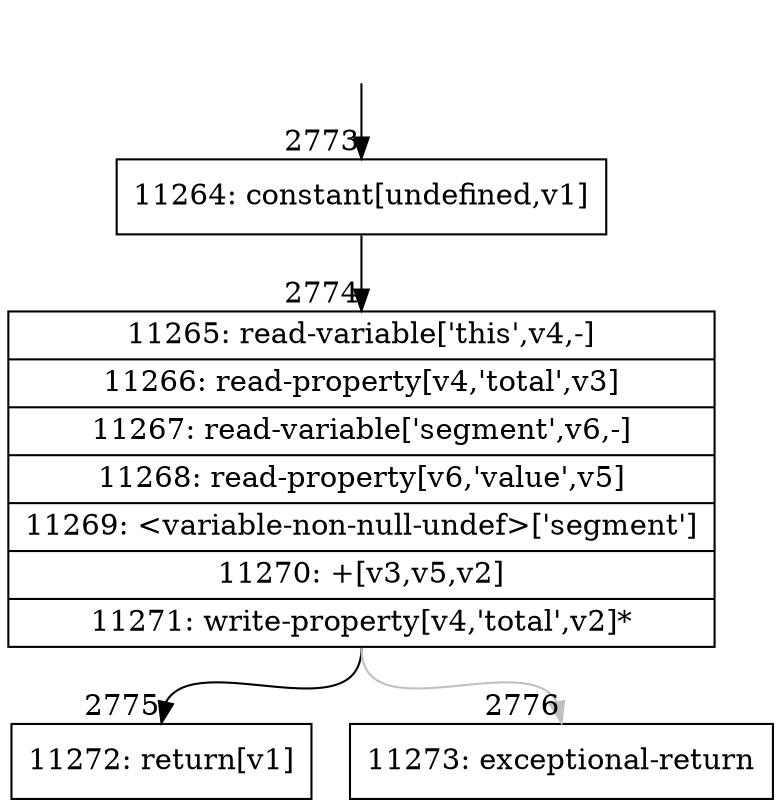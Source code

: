 digraph {
rankdir="TD"
BB_entry262[shape=none,label=""];
BB_entry262 -> BB2773 [tailport=s, headport=n, headlabel="    2773"]
BB2773 [shape=record label="{11264: constant[undefined,v1]}" ] 
BB2773 -> BB2774 [tailport=s, headport=n, headlabel="      2774"]
BB2774 [shape=record label="{11265: read-variable['this',v4,-]|11266: read-property[v4,'total',v3]|11267: read-variable['segment',v6,-]|11268: read-property[v6,'value',v5]|11269: \<variable-non-null-undef\>['segment']|11270: +[v3,v5,v2]|11271: write-property[v4,'total',v2]*}" ] 
BB2774 -> BB2775 [tailport=s, headport=n, headlabel="      2775"]
BB2774 -> BB2776 [tailport=s, headport=n, color=gray, headlabel="      2776"]
BB2775 [shape=record label="{11272: return[v1]}" ] 
BB2776 [shape=record label="{11273: exceptional-return}" ] 
//#$~ 3040
}
